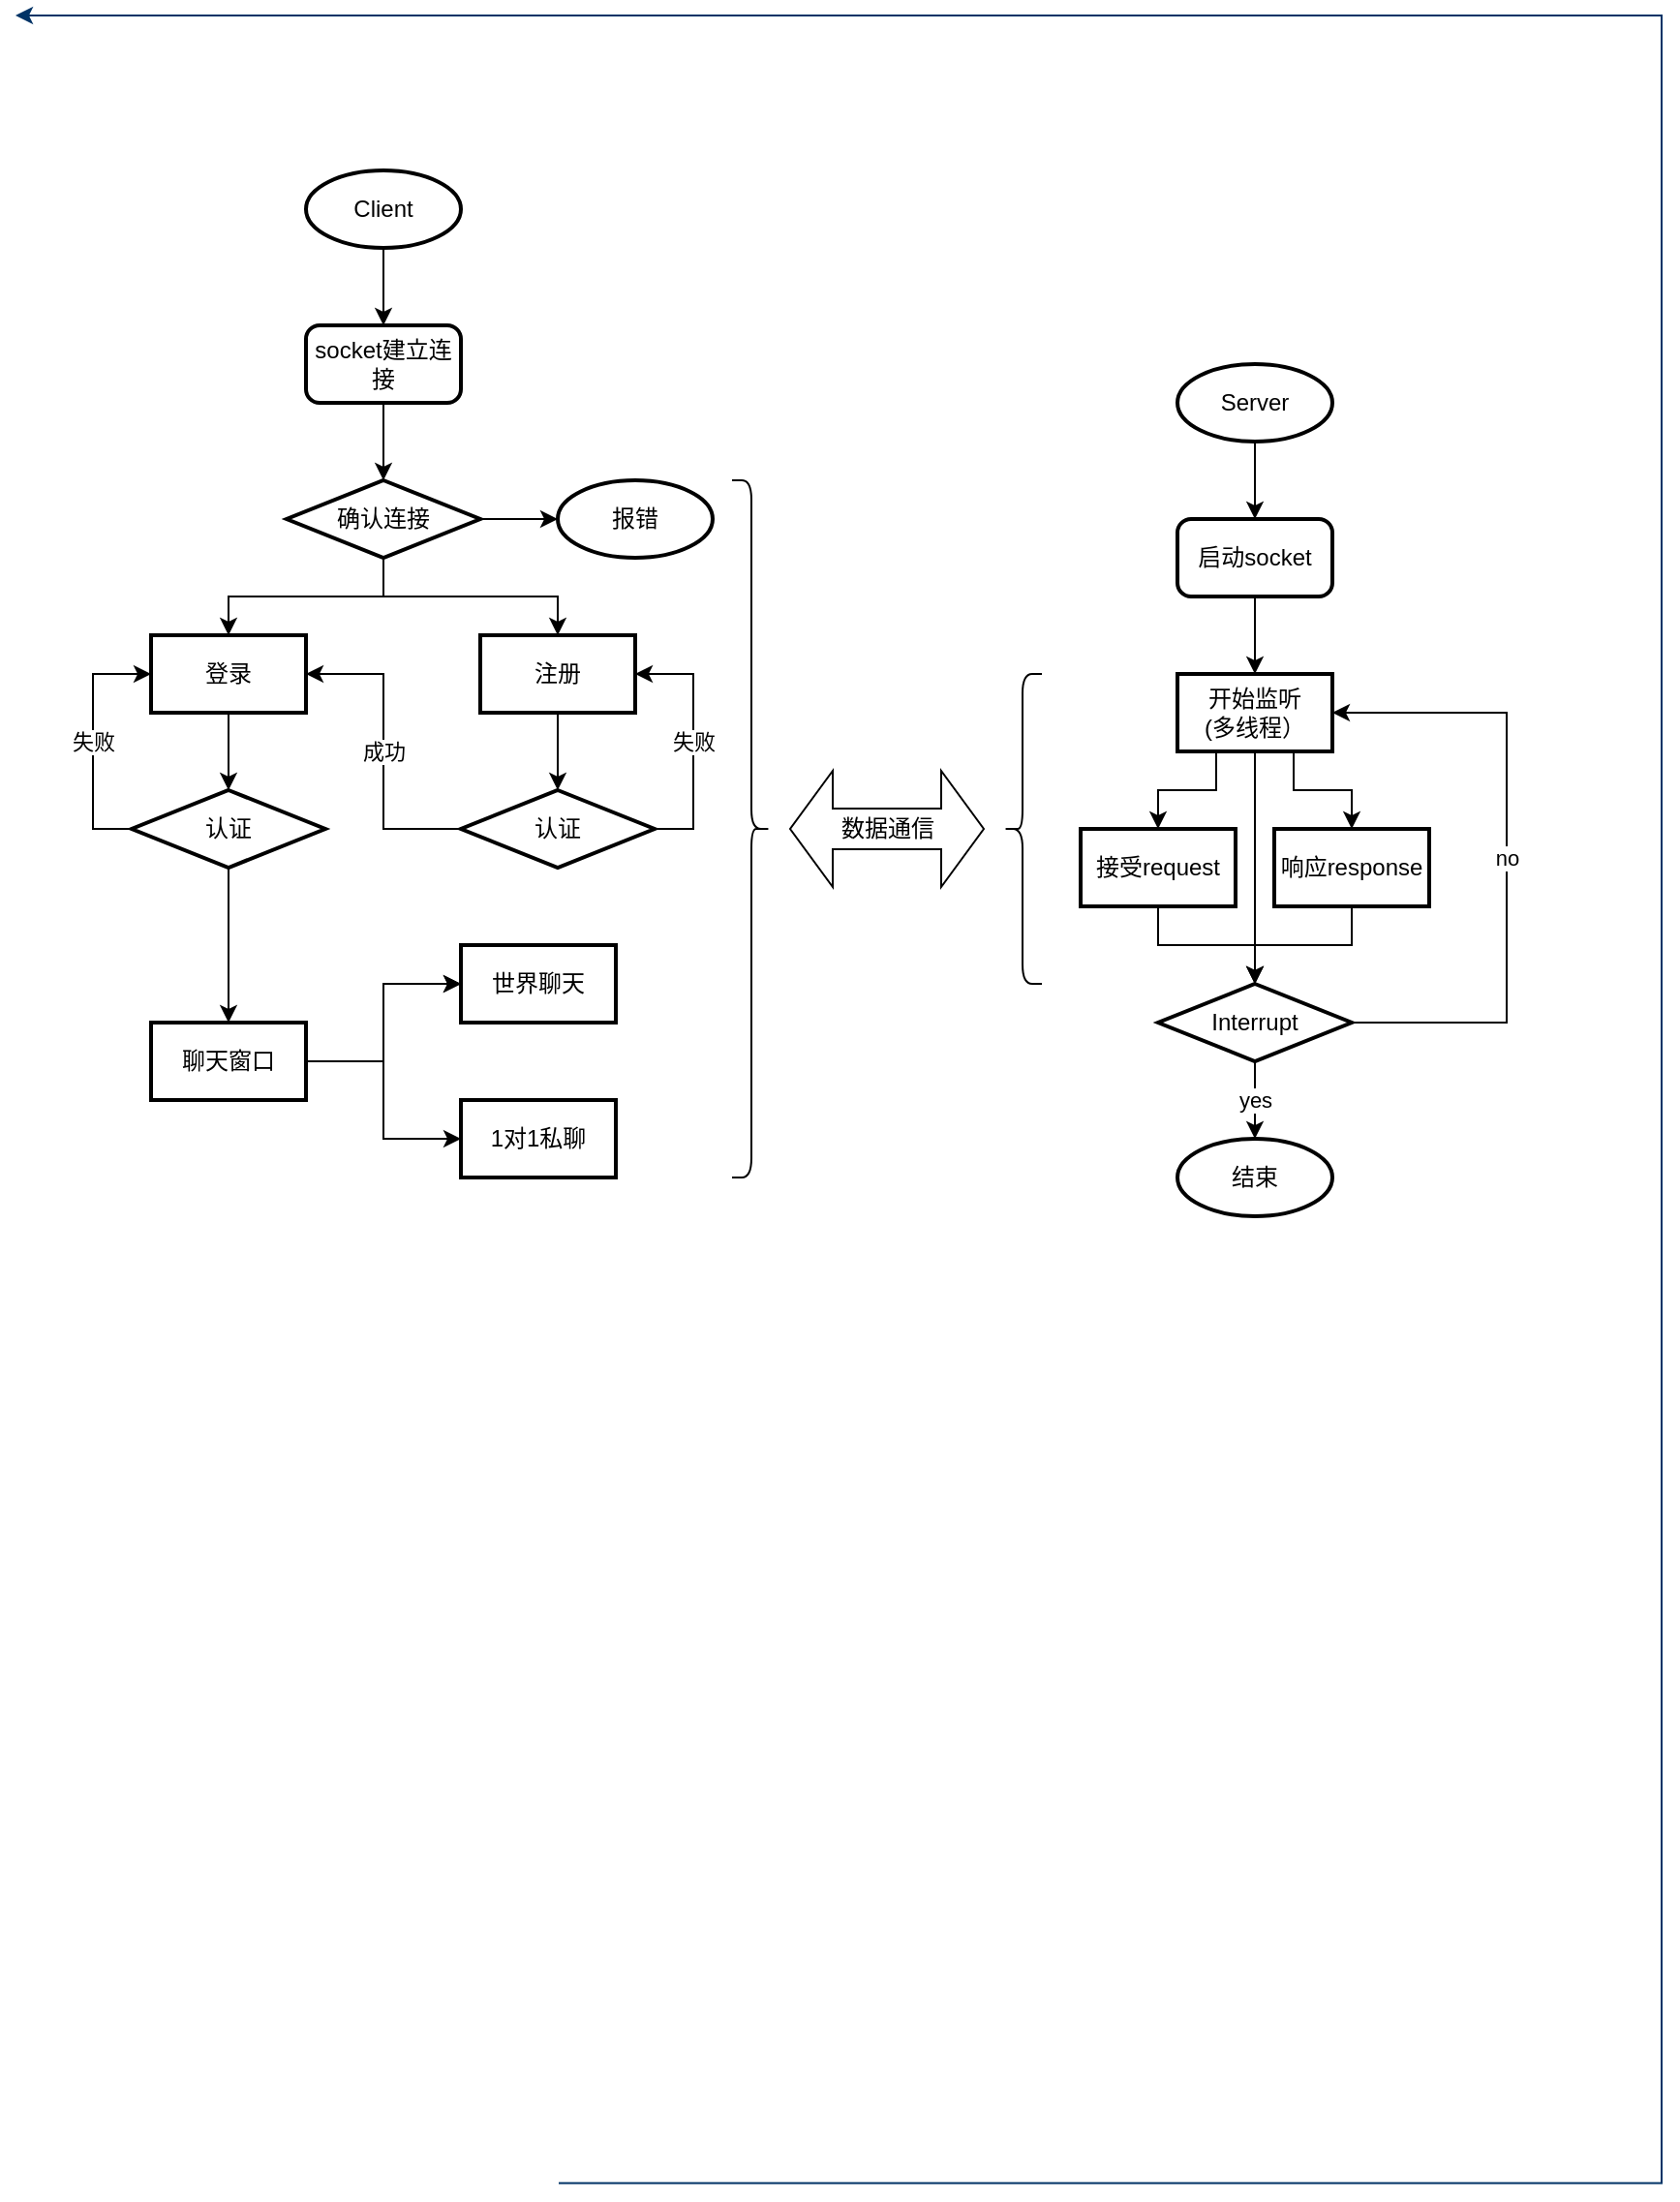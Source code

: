 <mxfile version="22.1.2" type="device">
  <diagram id="C5RBs43oDa-KdzZeNtuy" name="Page-1">
    <mxGraphModel dx="1461" dy="831" grid="1" gridSize="10" guides="1" tooltips="1" connect="1" arrows="1" fold="1" page="1" pageScale="1" pageWidth="827" pageHeight="1169" math="0" shadow="0">
      <root>
        <mxCell id="WIyWlLk6GJQsqaUBKTNV-0" />
        <mxCell id="WIyWlLk6GJQsqaUBKTNV-1" parent="WIyWlLk6GJQsqaUBKTNV-0" />
        <mxCell id="_bStctmIOiOWMGhdvdG9-186" value="" style="edgeStyle=elbowEdgeStyle;elbow=horizontal;exitX=1;exitY=0.5;exitPerimeter=0;entryX=0.905;entryY=0.5;entryPerimeter=0;fontStyle=1;strokeColor=#003366;strokeWidth=1;html=1;rounded=0;" edge="1" parent="WIyWlLk6GJQsqaUBKTNV-1" target="_bStctmIOiOWMGhdvdG9-175">
          <mxGeometry width="100" height="100" as="geometry">
            <mxPoint x="280.5" y="1079.25" as="sourcePoint" />
            <mxPoint y="-40" as="targetPoint" />
            <Array as="points">
              <mxPoint x="850" y="1280" />
            </Array>
          </mxGeometry>
        </mxCell>
        <mxCell id="_bStctmIOiOWMGhdvdG9-289" style="edgeStyle=orthogonalEdgeStyle;rounded=0;orthogonalLoop=1;jettySize=auto;html=1;exitX=0.5;exitY=1;exitDx=0;exitDy=0;exitPerimeter=0;entryX=0.5;entryY=0;entryDx=0;entryDy=0;" edge="1" parent="WIyWlLk6GJQsqaUBKTNV-1" source="_bStctmIOiOWMGhdvdG9-197" target="_bStctmIOiOWMGhdvdG9-201">
          <mxGeometry relative="1" as="geometry" />
        </mxCell>
        <mxCell id="_bStctmIOiOWMGhdvdG9-197" value="Client" style="strokeWidth=2;html=1;shape=mxgraph.flowchart.start_1;whiteSpace=wrap;" vertex="1" parent="WIyWlLk6GJQsqaUBKTNV-1">
          <mxGeometry x="150" y="40" width="80" height="40" as="geometry" />
        </mxCell>
        <mxCell id="_bStctmIOiOWMGhdvdG9-266" style="edgeStyle=orthogonalEdgeStyle;rounded=0;orthogonalLoop=1;jettySize=auto;html=1;exitX=0.5;exitY=1;exitDx=0;exitDy=0;" edge="1" parent="WIyWlLk6GJQsqaUBKTNV-1" source="_bStctmIOiOWMGhdvdG9-201" target="_bStctmIOiOWMGhdvdG9-264">
          <mxGeometry relative="1" as="geometry" />
        </mxCell>
        <mxCell id="_bStctmIOiOWMGhdvdG9-201" value="socket建立连接" style="rounded=1;whiteSpace=wrap;html=1;absoluteArcSize=1;arcSize=14;strokeWidth=2;" vertex="1" parent="WIyWlLk6GJQsqaUBKTNV-1">
          <mxGeometry x="150" y="120" width="80" height="40" as="geometry" />
        </mxCell>
        <mxCell id="_bStctmIOiOWMGhdvdG9-290" style="edgeStyle=orthogonalEdgeStyle;rounded=0;orthogonalLoop=1;jettySize=auto;html=1;exitX=0.5;exitY=1;exitDx=0;exitDy=0;exitPerimeter=0;entryX=0.5;entryY=0;entryDx=0;entryDy=0;" edge="1" parent="WIyWlLk6GJQsqaUBKTNV-1" source="_bStctmIOiOWMGhdvdG9-202" target="_bStctmIOiOWMGhdvdG9-203">
          <mxGeometry relative="1" as="geometry" />
        </mxCell>
        <mxCell id="_bStctmIOiOWMGhdvdG9-202" value="Server" style="strokeWidth=2;html=1;shape=mxgraph.flowchart.start_1;whiteSpace=wrap;" vertex="1" parent="WIyWlLk6GJQsqaUBKTNV-1">
          <mxGeometry x="600" y="140" width="80" height="40" as="geometry" />
        </mxCell>
        <mxCell id="_bStctmIOiOWMGhdvdG9-313" style="edgeStyle=orthogonalEdgeStyle;rounded=0;orthogonalLoop=1;jettySize=auto;html=1;exitX=0.5;exitY=1;exitDx=0;exitDy=0;entryX=0.5;entryY=0;entryDx=0;entryDy=0;" edge="1" parent="WIyWlLk6GJQsqaUBKTNV-1" source="_bStctmIOiOWMGhdvdG9-203" target="_bStctmIOiOWMGhdvdG9-310">
          <mxGeometry relative="1" as="geometry" />
        </mxCell>
        <mxCell id="_bStctmIOiOWMGhdvdG9-203" value="启动socket" style="rounded=1;whiteSpace=wrap;html=1;absoluteArcSize=1;arcSize=14;strokeWidth=2;" vertex="1" parent="WIyWlLk6GJQsqaUBKTNV-1">
          <mxGeometry x="600" y="220" width="80" height="40" as="geometry" />
        </mxCell>
        <mxCell id="_bStctmIOiOWMGhdvdG9-271" value="" style="edgeStyle=orthogonalEdgeStyle;rounded=0;orthogonalLoop=1;jettySize=auto;html=1;" edge="1" parent="WIyWlLk6GJQsqaUBKTNV-1" source="_bStctmIOiOWMGhdvdG9-264" target="_bStctmIOiOWMGhdvdG9-270">
          <mxGeometry relative="1" as="geometry" />
        </mxCell>
        <mxCell id="_bStctmIOiOWMGhdvdG9-274" value="" style="edgeStyle=orthogonalEdgeStyle;rounded=0;orthogonalLoop=1;jettySize=auto;html=1;" edge="1" parent="WIyWlLk6GJQsqaUBKTNV-1" source="_bStctmIOiOWMGhdvdG9-264" target="_bStctmIOiOWMGhdvdG9-273">
          <mxGeometry relative="1" as="geometry" />
        </mxCell>
        <mxCell id="_bStctmIOiOWMGhdvdG9-264" value="确认连接" style="strokeWidth=2;html=1;shape=mxgraph.flowchart.decision;whiteSpace=wrap;" vertex="1" parent="WIyWlLk6GJQsqaUBKTNV-1">
          <mxGeometry x="140" y="200" width="100" height="40" as="geometry" />
        </mxCell>
        <mxCell id="_bStctmIOiOWMGhdvdG9-265" value="报错" style="strokeWidth=2;html=1;shape=mxgraph.flowchart.start_1;whiteSpace=wrap;" vertex="1" parent="WIyWlLk6GJQsqaUBKTNV-1">
          <mxGeometry x="280" y="200" width="80" height="40" as="geometry" />
        </mxCell>
        <mxCell id="_bStctmIOiOWMGhdvdG9-267" style="edgeStyle=orthogonalEdgeStyle;rounded=0;orthogonalLoop=1;jettySize=auto;html=1;exitX=1;exitY=0.5;exitDx=0;exitDy=0;exitPerimeter=0;entryX=0;entryY=0.5;entryDx=0;entryDy=0;entryPerimeter=0;" edge="1" parent="WIyWlLk6GJQsqaUBKTNV-1" source="_bStctmIOiOWMGhdvdG9-264" target="_bStctmIOiOWMGhdvdG9-265">
          <mxGeometry relative="1" as="geometry" />
        </mxCell>
        <mxCell id="_bStctmIOiOWMGhdvdG9-270" value="登录" style="whiteSpace=wrap;html=1;strokeWidth=2;" vertex="1" parent="WIyWlLk6GJQsqaUBKTNV-1">
          <mxGeometry x="70" y="280" width="80" height="40" as="geometry" />
        </mxCell>
        <mxCell id="_bStctmIOiOWMGhdvdG9-273" value="注册" style="whiteSpace=wrap;html=1;strokeWidth=2;" vertex="1" parent="WIyWlLk6GJQsqaUBKTNV-1">
          <mxGeometry x="240" y="280" width="80" height="40" as="geometry" />
        </mxCell>
        <mxCell id="_bStctmIOiOWMGhdvdG9-278" value="成功" style="edgeStyle=orthogonalEdgeStyle;rounded=0;orthogonalLoop=1;jettySize=auto;html=1;exitX=0;exitY=0.5;exitDx=0;exitDy=0;exitPerimeter=0;entryX=1;entryY=0.5;entryDx=0;entryDy=0;" edge="1" parent="WIyWlLk6GJQsqaUBKTNV-1" source="_bStctmIOiOWMGhdvdG9-276" target="_bStctmIOiOWMGhdvdG9-270">
          <mxGeometry relative="1" as="geometry" />
        </mxCell>
        <mxCell id="_bStctmIOiOWMGhdvdG9-283" value="失败" style="edgeStyle=orthogonalEdgeStyle;rounded=0;orthogonalLoop=1;jettySize=auto;html=1;exitX=1;exitY=0.5;exitDx=0;exitDy=0;exitPerimeter=0;entryX=1;entryY=0.5;entryDx=0;entryDy=0;" edge="1" parent="WIyWlLk6GJQsqaUBKTNV-1" source="_bStctmIOiOWMGhdvdG9-276" target="_bStctmIOiOWMGhdvdG9-273">
          <mxGeometry relative="1" as="geometry" />
        </mxCell>
        <mxCell id="_bStctmIOiOWMGhdvdG9-276" value="认证" style="strokeWidth=2;html=1;shape=mxgraph.flowchart.decision;whiteSpace=wrap;" vertex="1" parent="WIyWlLk6GJQsqaUBKTNV-1">
          <mxGeometry x="230" y="360" width="100" height="40" as="geometry" />
        </mxCell>
        <mxCell id="_bStctmIOiOWMGhdvdG9-277" style="edgeStyle=orthogonalEdgeStyle;rounded=0;orthogonalLoop=1;jettySize=auto;html=1;exitX=0.5;exitY=1;exitDx=0;exitDy=0;entryX=0.5;entryY=0;entryDx=0;entryDy=0;entryPerimeter=0;" edge="1" parent="WIyWlLk6GJQsqaUBKTNV-1" source="_bStctmIOiOWMGhdvdG9-273" target="_bStctmIOiOWMGhdvdG9-276">
          <mxGeometry relative="1" as="geometry" />
        </mxCell>
        <mxCell id="_bStctmIOiOWMGhdvdG9-286" value="失败" style="edgeStyle=orthogonalEdgeStyle;rounded=0;orthogonalLoop=1;jettySize=auto;html=1;exitX=0;exitY=0.5;exitDx=0;exitDy=0;exitPerimeter=0;entryX=0;entryY=0.5;entryDx=0;entryDy=0;" edge="1" parent="WIyWlLk6GJQsqaUBKTNV-1" source="_bStctmIOiOWMGhdvdG9-284" target="_bStctmIOiOWMGhdvdG9-270">
          <mxGeometry relative="1" as="geometry" />
        </mxCell>
        <mxCell id="_bStctmIOiOWMGhdvdG9-288" value="" style="edgeStyle=orthogonalEdgeStyle;rounded=0;orthogonalLoop=1;jettySize=auto;html=1;" edge="1" parent="WIyWlLk6GJQsqaUBKTNV-1" source="_bStctmIOiOWMGhdvdG9-284" target="_bStctmIOiOWMGhdvdG9-287">
          <mxGeometry relative="1" as="geometry" />
        </mxCell>
        <mxCell id="_bStctmIOiOWMGhdvdG9-284" value="认证" style="strokeWidth=2;html=1;shape=mxgraph.flowchart.decision;whiteSpace=wrap;" vertex="1" parent="WIyWlLk6GJQsqaUBKTNV-1">
          <mxGeometry x="60" y="360" width="100" height="40" as="geometry" />
        </mxCell>
        <mxCell id="_bStctmIOiOWMGhdvdG9-285" style="edgeStyle=orthogonalEdgeStyle;rounded=0;orthogonalLoop=1;jettySize=auto;html=1;exitX=0.5;exitY=1;exitDx=0;exitDy=0;entryX=0.5;entryY=0;entryDx=0;entryDy=0;entryPerimeter=0;" edge="1" parent="WIyWlLk6GJQsqaUBKTNV-1" source="_bStctmIOiOWMGhdvdG9-270" target="_bStctmIOiOWMGhdvdG9-284">
          <mxGeometry relative="1" as="geometry" />
        </mxCell>
        <mxCell id="_bStctmIOiOWMGhdvdG9-293" value="" style="edgeStyle=orthogonalEdgeStyle;rounded=0;orthogonalLoop=1;jettySize=auto;html=1;" edge="1" parent="WIyWlLk6GJQsqaUBKTNV-1" source="_bStctmIOiOWMGhdvdG9-287" target="_bStctmIOiOWMGhdvdG9-292">
          <mxGeometry relative="1" as="geometry" />
        </mxCell>
        <mxCell id="_bStctmIOiOWMGhdvdG9-294" value="" style="edgeStyle=orthogonalEdgeStyle;rounded=0;orthogonalLoop=1;jettySize=auto;html=1;" edge="1" parent="WIyWlLk6GJQsqaUBKTNV-1" source="_bStctmIOiOWMGhdvdG9-287" target="_bStctmIOiOWMGhdvdG9-292">
          <mxGeometry relative="1" as="geometry" />
        </mxCell>
        <mxCell id="_bStctmIOiOWMGhdvdG9-296" style="edgeStyle=orthogonalEdgeStyle;rounded=0;orthogonalLoop=1;jettySize=auto;html=1;exitX=1;exitY=0.5;exitDx=0;exitDy=0;entryX=0;entryY=0.5;entryDx=0;entryDy=0;" edge="1" parent="WIyWlLk6GJQsqaUBKTNV-1" source="_bStctmIOiOWMGhdvdG9-287" target="_bStctmIOiOWMGhdvdG9-295">
          <mxGeometry relative="1" as="geometry" />
        </mxCell>
        <mxCell id="_bStctmIOiOWMGhdvdG9-287" value="聊天窗口" style="whiteSpace=wrap;html=1;strokeWidth=2;" vertex="1" parent="WIyWlLk6GJQsqaUBKTNV-1">
          <mxGeometry x="70" y="480" width="80" height="40" as="geometry" />
        </mxCell>
        <mxCell id="_bStctmIOiOWMGhdvdG9-292" value="世界聊天" style="whiteSpace=wrap;html=1;strokeWidth=2;" vertex="1" parent="WIyWlLk6GJQsqaUBKTNV-1">
          <mxGeometry x="230" y="440" width="80" height="40" as="geometry" />
        </mxCell>
        <mxCell id="_bStctmIOiOWMGhdvdG9-295" value="1对1私聊" style="whiteSpace=wrap;html=1;strokeWidth=2;" vertex="1" parent="WIyWlLk6GJQsqaUBKTNV-1">
          <mxGeometry x="230" y="520" width="80" height="40" as="geometry" />
        </mxCell>
        <mxCell id="_bStctmIOiOWMGhdvdG9-303" value="接受request" style="whiteSpace=wrap;html=1;strokeWidth=2;" vertex="1" parent="WIyWlLk6GJQsqaUBKTNV-1">
          <mxGeometry x="550" y="380" width="80" height="40" as="geometry" />
        </mxCell>
        <mxCell id="_bStctmIOiOWMGhdvdG9-318" value="no" style="edgeStyle=orthogonalEdgeStyle;rounded=0;orthogonalLoop=1;jettySize=auto;html=1;exitX=1;exitY=0.5;exitDx=0;exitDy=0;exitPerimeter=0;entryX=1;entryY=0.5;entryDx=0;entryDy=0;" edge="1" parent="WIyWlLk6GJQsqaUBKTNV-1" source="_bStctmIOiOWMGhdvdG9-306" target="_bStctmIOiOWMGhdvdG9-310">
          <mxGeometry relative="1" as="geometry">
            <Array as="points">
              <mxPoint x="770" y="480" />
              <mxPoint x="770" y="320" />
            </Array>
          </mxGeometry>
        </mxCell>
        <mxCell id="_bStctmIOiOWMGhdvdG9-306" value="Interrupt" style="strokeWidth=2;html=1;shape=mxgraph.flowchart.decision;whiteSpace=wrap;" vertex="1" parent="WIyWlLk6GJQsqaUBKTNV-1">
          <mxGeometry x="590" y="460" width="100" height="40" as="geometry" />
        </mxCell>
        <mxCell id="_bStctmIOiOWMGhdvdG9-309" value="响应response" style="whiteSpace=wrap;html=1;strokeWidth=2;" vertex="1" parent="WIyWlLk6GJQsqaUBKTNV-1">
          <mxGeometry x="650" y="380" width="80" height="40" as="geometry" />
        </mxCell>
        <mxCell id="_bStctmIOiOWMGhdvdG9-320" style="edgeStyle=orthogonalEdgeStyle;rounded=0;orthogonalLoop=1;jettySize=auto;html=1;exitX=0.75;exitY=1;exitDx=0;exitDy=0;" edge="1" parent="WIyWlLk6GJQsqaUBKTNV-1" source="_bStctmIOiOWMGhdvdG9-310" target="_bStctmIOiOWMGhdvdG9-309">
          <mxGeometry relative="1" as="geometry" />
        </mxCell>
        <mxCell id="_bStctmIOiOWMGhdvdG9-326" style="edgeStyle=orthogonalEdgeStyle;rounded=0;orthogonalLoop=1;jettySize=auto;html=1;exitX=0.25;exitY=1;exitDx=0;exitDy=0;entryX=0.5;entryY=0;entryDx=0;entryDy=0;" edge="1" parent="WIyWlLk6GJQsqaUBKTNV-1" source="_bStctmIOiOWMGhdvdG9-310" target="_bStctmIOiOWMGhdvdG9-303">
          <mxGeometry relative="1" as="geometry" />
        </mxCell>
        <mxCell id="_bStctmIOiOWMGhdvdG9-310" value="开始监听&lt;br&gt;(多线程）" style="whiteSpace=wrap;html=1;strokeWidth=2;" vertex="1" parent="WIyWlLk6GJQsqaUBKTNV-1">
          <mxGeometry x="600" y="300" width="80" height="40" as="geometry" />
        </mxCell>
        <mxCell id="_bStctmIOiOWMGhdvdG9-314" style="edgeStyle=orthogonalEdgeStyle;rounded=0;orthogonalLoop=1;jettySize=auto;html=1;exitX=0.5;exitY=1;exitDx=0;exitDy=0;entryX=0.5;entryY=0;entryDx=0;entryDy=0;entryPerimeter=0;" edge="1" parent="WIyWlLk6GJQsqaUBKTNV-1" source="_bStctmIOiOWMGhdvdG9-303" target="_bStctmIOiOWMGhdvdG9-306">
          <mxGeometry relative="1" as="geometry" />
        </mxCell>
        <mxCell id="_bStctmIOiOWMGhdvdG9-315" style="edgeStyle=orthogonalEdgeStyle;rounded=0;orthogonalLoop=1;jettySize=auto;html=1;exitX=0.5;exitY=1;exitDx=0;exitDy=0;entryX=0.5;entryY=0;entryDx=0;entryDy=0;entryPerimeter=0;" edge="1" parent="WIyWlLk6GJQsqaUBKTNV-1" source="_bStctmIOiOWMGhdvdG9-309" target="_bStctmIOiOWMGhdvdG9-306">
          <mxGeometry relative="1" as="geometry" />
        </mxCell>
        <mxCell id="_bStctmIOiOWMGhdvdG9-316" style="edgeStyle=orthogonalEdgeStyle;rounded=0;orthogonalLoop=1;jettySize=auto;html=1;exitX=0.5;exitY=1;exitDx=0;exitDy=0;entryX=0.5;entryY=0;entryDx=0;entryDy=0;entryPerimeter=0;" edge="1" parent="WIyWlLk6GJQsqaUBKTNV-1" source="_bStctmIOiOWMGhdvdG9-310" target="_bStctmIOiOWMGhdvdG9-306">
          <mxGeometry relative="1" as="geometry" />
        </mxCell>
        <mxCell id="_bStctmIOiOWMGhdvdG9-324" value="结束" style="strokeWidth=2;html=1;shape=mxgraph.flowchart.start_1;whiteSpace=wrap;" vertex="1" parent="WIyWlLk6GJQsqaUBKTNV-1">
          <mxGeometry x="600" y="540" width="80" height="40" as="geometry" />
        </mxCell>
        <mxCell id="_bStctmIOiOWMGhdvdG9-325" value="yes" style="edgeStyle=orthogonalEdgeStyle;rounded=0;orthogonalLoop=1;jettySize=auto;html=1;exitX=0.5;exitY=1;exitDx=0;exitDy=0;exitPerimeter=0;entryX=0.5;entryY=0;entryDx=0;entryDy=0;entryPerimeter=0;" edge="1" parent="WIyWlLk6GJQsqaUBKTNV-1" source="_bStctmIOiOWMGhdvdG9-306" target="_bStctmIOiOWMGhdvdG9-324">
          <mxGeometry relative="1" as="geometry" />
        </mxCell>
        <mxCell id="_bStctmIOiOWMGhdvdG9-328" value="数据通信" style="html=1;shadow=0;dashed=0;align=center;verticalAlign=middle;shape=mxgraph.arrows2.twoWayArrow;dy=0.65;dx=22;" vertex="1" parent="WIyWlLk6GJQsqaUBKTNV-1">
          <mxGeometry x="400" y="350" width="100" height="60" as="geometry" />
        </mxCell>
        <mxCell id="_bStctmIOiOWMGhdvdG9-329" value="" style="shape=curlyBracket;whiteSpace=wrap;html=1;rounded=1;flipH=1;labelPosition=right;verticalLabelPosition=middle;align=left;verticalAlign=middle;" vertex="1" parent="WIyWlLk6GJQsqaUBKTNV-1">
          <mxGeometry x="370" y="200" width="20" height="360" as="geometry" />
        </mxCell>
        <mxCell id="_bStctmIOiOWMGhdvdG9-330" value="" style="shape=curlyBracket;whiteSpace=wrap;html=1;rounded=1;flipH=1;labelPosition=right;verticalLabelPosition=middle;align=left;verticalAlign=middle;rotation=-180;" vertex="1" parent="WIyWlLk6GJQsqaUBKTNV-1">
          <mxGeometry x="510" y="300" width="20" height="160" as="geometry" />
        </mxCell>
      </root>
    </mxGraphModel>
  </diagram>
</mxfile>

